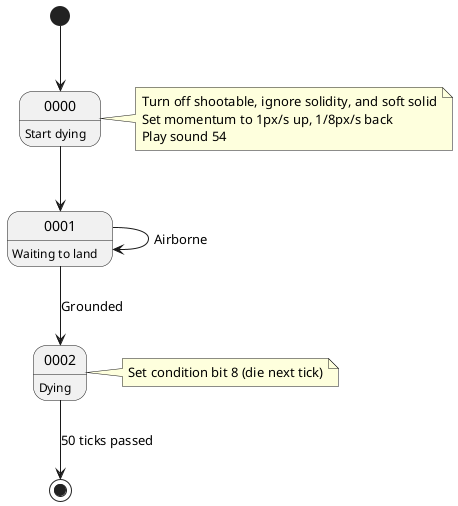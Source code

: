 @startuml Npc 318 - Mesa (Dead)
[*] --> 0000

0000 : Start dying
note right of 0000
Turn off shootable, ignore solidity, and soft solid
Set momentum to 1px/s up, 1/8px/s back
Play sound 54
end note
0000 --> 0001

0001 : Waiting to land
0001 --> 0001: Airborne
0001 --> 0002: Grounded

0002 : Dying
0002 --> [*] : 50 ticks passed
note right of 0002 : Set condition bit 8 (die next tick)

@enduml